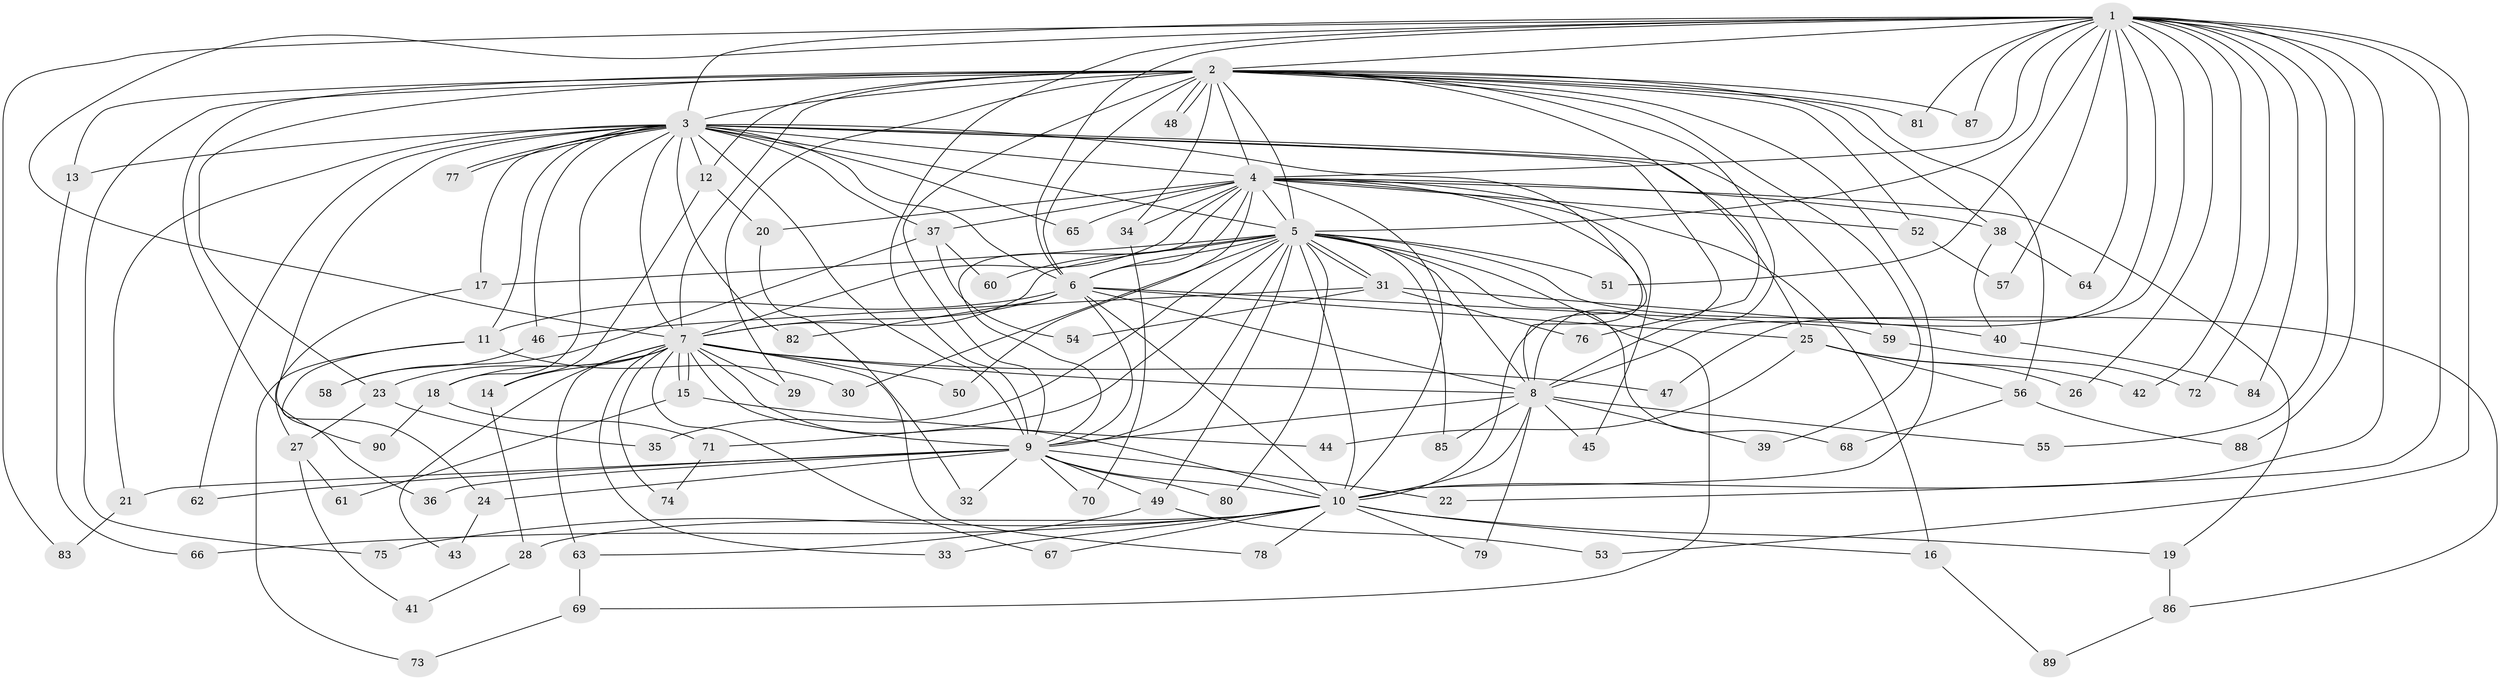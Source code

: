 // Generated by graph-tools (version 1.1) at 2025/49/03/09/25 03:49:40]
// undirected, 90 vertices, 205 edges
graph export_dot {
graph [start="1"]
  node [color=gray90,style=filled];
  1;
  2;
  3;
  4;
  5;
  6;
  7;
  8;
  9;
  10;
  11;
  12;
  13;
  14;
  15;
  16;
  17;
  18;
  19;
  20;
  21;
  22;
  23;
  24;
  25;
  26;
  27;
  28;
  29;
  30;
  31;
  32;
  33;
  34;
  35;
  36;
  37;
  38;
  39;
  40;
  41;
  42;
  43;
  44;
  45;
  46;
  47;
  48;
  49;
  50;
  51;
  52;
  53;
  54;
  55;
  56;
  57;
  58;
  59;
  60;
  61;
  62;
  63;
  64;
  65;
  66;
  67;
  68;
  69;
  70;
  71;
  72;
  73;
  74;
  75;
  76;
  77;
  78;
  79;
  80;
  81;
  82;
  83;
  84;
  85;
  86;
  87;
  88;
  89;
  90;
  1 -- 2;
  1 -- 3;
  1 -- 4;
  1 -- 5;
  1 -- 6;
  1 -- 7;
  1 -- 8;
  1 -- 9;
  1 -- 10;
  1 -- 22;
  1 -- 26;
  1 -- 42;
  1 -- 47;
  1 -- 51;
  1 -- 53;
  1 -- 55;
  1 -- 57;
  1 -- 64;
  1 -- 72;
  1 -- 81;
  1 -- 83;
  1 -- 84;
  1 -- 87;
  1 -- 88;
  2 -- 3;
  2 -- 4;
  2 -- 5;
  2 -- 6;
  2 -- 7;
  2 -- 8;
  2 -- 9;
  2 -- 10;
  2 -- 12;
  2 -- 13;
  2 -- 23;
  2 -- 29;
  2 -- 34;
  2 -- 38;
  2 -- 39;
  2 -- 48;
  2 -- 48;
  2 -- 52;
  2 -- 56;
  2 -- 75;
  2 -- 76;
  2 -- 81;
  2 -- 87;
  2 -- 90;
  3 -- 4;
  3 -- 5;
  3 -- 6;
  3 -- 7;
  3 -- 8;
  3 -- 9;
  3 -- 10;
  3 -- 11;
  3 -- 12;
  3 -- 13;
  3 -- 17;
  3 -- 18;
  3 -- 21;
  3 -- 25;
  3 -- 36;
  3 -- 37;
  3 -- 46;
  3 -- 59;
  3 -- 62;
  3 -- 65;
  3 -- 77;
  3 -- 77;
  3 -- 82;
  4 -- 5;
  4 -- 6;
  4 -- 7;
  4 -- 8;
  4 -- 9;
  4 -- 10;
  4 -- 16;
  4 -- 19;
  4 -- 20;
  4 -- 34;
  4 -- 37;
  4 -- 38;
  4 -- 45;
  4 -- 50;
  4 -- 52;
  4 -- 65;
  5 -- 6;
  5 -- 7;
  5 -- 8;
  5 -- 9;
  5 -- 10;
  5 -- 17;
  5 -- 30;
  5 -- 31;
  5 -- 31;
  5 -- 35;
  5 -- 49;
  5 -- 51;
  5 -- 60;
  5 -- 68;
  5 -- 69;
  5 -- 71;
  5 -- 80;
  5 -- 85;
  5 -- 86;
  6 -- 7;
  6 -- 8;
  6 -- 9;
  6 -- 10;
  6 -- 11;
  6 -- 25;
  6 -- 59;
  6 -- 82;
  7 -- 8;
  7 -- 9;
  7 -- 10;
  7 -- 14;
  7 -- 15;
  7 -- 15;
  7 -- 18;
  7 -- 23;
  7 -- 29;
  7 -- 33;
  7 -- 43;
  7 -- 47;
  7 -- 50;
  7 -- 63;
  7 -- 67;
  7 -- 74;
  7 -- 78;
  8 -- 9;
  8 -- 10;
  8 -- 39;
  8 -- 45;
  8 -- 55;
  8 -- 79;
  8 -- 85;
  9 -- 10;
  9 -- 21;
  9 -- 22;
  9 -- 24;
  9 -- 32;
  9 -- 36;
  9 -- 49;
  9 -- 62;
  9 -- 70;
  9 -- 80;
  10 -- 16;
  10 -- 19;
  10 -- 28;
  10 -- 33;
  10 -- 66;
  10 -- 67;
  10 -- 75;
  10 -- 78;
  10 -- 79;
  11 -- 24;
  11 -- 30;
  11 -- 73;
  12 -- 14;
  12 -- 20;
  13 -- 66;
  14 -- 28;
  15 -- 44;
  15 -- 61;
  16 -- 89;
  17 -- 27;
  18 -- 71;
  18 -- 90;
  19 -- 86;
  20 -- 32;
  21 -- 83;
  23 -- 27;
  23 -- 35;
  24 -- 43;
  25 -- 26;
  25 -- 42;
  25 -- 44;
  25 -- 56;
  27 -- 41;
  27 -- 61;
  28 -- 41;
  31 -- 40;
  31 -- 46;
  31 -- 54;
  31 -- 76;
  34 -- 70;
  37 -- 54;
  37 -- 58;
  37 -- 60;
  38 -- 40;
  38 -- 64;
  40 -- 84;
  46 -- 58;
  49 -- 53;
  49 -- 63;
  52 -- 57;
  56 -- 68;
  56 -- 88;
  59 -- 72;
  63 -- 69;
  69 -- 73;
  71 -- 74;
  86 -- 89;
}

